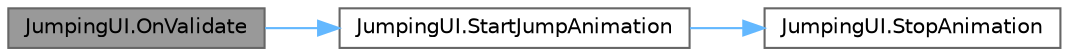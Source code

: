 digraph "JumpingUI.OnValidate"
{
 // LATEX_PDF_SIZE
  bgcolor="transparent";
  edge [fontname=Helvetica,fontsize=10,labelfontname=Helvetica,labelfontsize=10];
  node [fontname=Helvetica,fontsize=10,shape=box,height=0.2,width=0.4];
  rankdir="LR";
  Node1 [id="Node000001",label="JumpingUI.OnValidate",height=0.2,width=0.4,color="gray40", fillcolor="grey60", style="filled", fontcolor="black",tooltip=" "];
  Node1 -> Node2 [id="edge1_Node000001_Node000002",color="steelblue1",style="solid",tooltip=" "];
  Node2 [id="Node000002",label="JumpingUI.StartJumpAnimation",height=0.2,width=0.4,color="grey40", fillcolor="white", style="filled",URL="$class_jumping_u_i.html#ac52207c6a2e55d7171e952ce9867b433",tooltip=" "];
  Node2 -> Node3 [id="edge2_Node000002_Node000003",color="steelblue1",style="solid",tooltip=" "];
  Node3 [id="Node000003",label="JumpingUI.StopAnimation",height=0.2,width=0.4,color="grey40", fillcolor="white", style="filled",URL="$class_jumping_u_i.html#a879316e21e124350175f8b10cfda3bc1",tooltip=" "];
}
